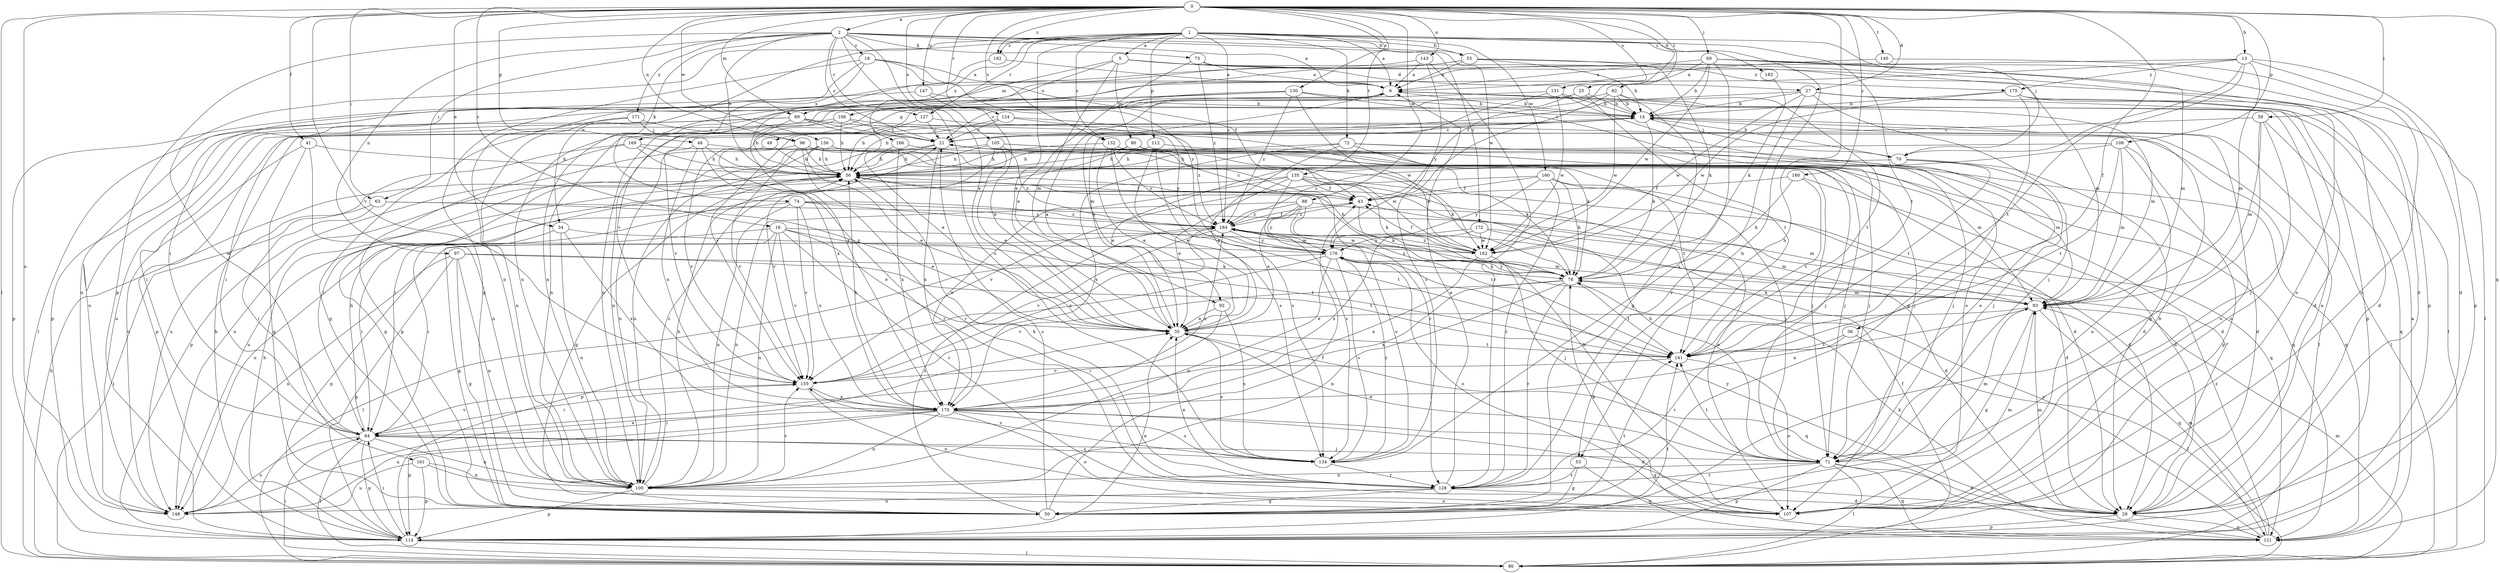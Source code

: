 strict digraph  {
0;
1;
2;
5;
6;
13;
14;
16;
18;
21;
25;
27;
29;
34;
35;
36;
41;
43;
46;
49;
50;
53;
55;
56;
58;
63;
64;
69;
70;
71;
72;
73;
74;
78;
82;
86;
88;
89;
90;
92;
93;
96;
97;
100;
105;
106;
107;
108;
112;
114;
121;
124;
127;
128;
130;
131;
132;
134;
135;
140;
141;
143;
147;
148;
155;
156;
160;
161;
162;
166;
169;
170;
171;
172;
175;
176;
180;
182;
183;
184;
0 -> 2  [label=a];
0 -> 13  [label=b];
0 -> 16  [label=c];
0 -> 25  [label=d];
0 -> 27  [label=d];
0 -> 34  [label=e];
0 -> 36  [label=f];
0 -> 41  [label=f];
0 -> 46  [label=g];
0 -> 53  [label=h];
0 -> 58  [label=i];
0 -> 63  [label=i];
0 -> 69  [label=j];
0 -> 82  [label=l];
0 -> 86  [label=l];
0 -> 88  [label=m];
0 -> 89  [label=m];
0 -> 96  [label=n];
0 -> 105  [label=o];
0 -> 108  [label=p];
0 -> 121  [label=q];
0 -> 124  [label=r];
0 -> 130  [label=s];
0 -> 131  [label=s];
0 -> 132  [label=s];
0 -> 135  [label=t];
0 -> 140  [label=t];
0 -> 143  [label=u];
0 -> 147  [label=u];
0 -> 148  [label=u];
0 -> 155  [label=v];
0 -> 156  [label=w];
0 -> 180  [label=z];
0 -> 182  [label=z];
1 -> 5  [label=a];
1 -> 6  [label=a];
1 -> 34  [label=e];
1 -> 35  [label=e];
1 -> 53  [label=h];
1 -> 55  [label=h];
1 -> 70  [label=j];
1 -> 72  [label=k];
1 -> 112  [label=p];
1 -> 127  [label=r];
1 -> 132  [label=s];
1 -> 141  [label=t];
1 -> 160  [label=w];
1 -> 161  [label=w];
1 -> 166  [label=x];
1 -> 182  [label=z];
1 -> 183  [label=z];
1 -> 184  [label=z];
2 -> 6  [label=a];
2 -> 18  [label=c];
2 -> 21  [label=c];
2 -> 35  [label=e];
2 -> 55  [label=h];
2 -> 56  [label=h];
2 -> 63  [label=i];
2 -> 73  [label=k];
2 -> 74  [label=k];
2 -> 97  [label=n];
2 -> 114  [label=p];
2 -> 127  [label=r];
2 -> 134  [label=s];
2 -> 162  [label=w];
2 -> 171  [label=y];
2 -> 172  [label=y];
5 -> 27  [label=d];
5 -> 89  [label=m];
5 -> 90  [label=m];
5 -> 92  [label=m];
5 -> 106  [label=o];
5 -> 114  [label=p];
5 -> 175  [label=y];
6 -> 14  [label=b];
6 -> 49  [label=g];
6 -> 92  [label=m];
6 -> 93  [label=m];
6 -> 100  [label=n];
13 -> 29  [label=d];
13 -> 70  [label=j];
13 -> 93  [label=m];
13 -> 100  [label=n];
13 -> 114  [label=p];
13 -> 141  [label=t];
13 -> 148  [label=u];
13 -> 175  [label=y];
14 -> 21  [label=c];
14 -> 70  [label=j];
14 -> 78  [label=k];
14 -> 86  [label=l];
14 -> 107  [label=o];
14 -> 114  [label=p];
14 -> 155  [label=v];
16 -> 35  [label=e];
16 -> 50  [label=g];
16 -> 64  [label=i];
16 -> 100  [label=n];
16 -> 128  [label=r];
16 -> 141  [label=t];
16 -> 155  [label=v];
16 -> 162  [label=w];
18 -> 6  [label=a];
18 -> 43  [label=f];
18 -> 50  [label=g];
18 -> 100  [label=n];
18 -> 169  [label=x];
18 -> 176  [label=y];
21 -> 56  [label=h];
21 -> 71  [label=j];
21 -> 78  [label=k];
21 -> 148  [label=u];
21 -> 162  [label=w];
21 -> 170  [label=x];
25 -> 14  [label=b];
25 -> 21  [label=c];
25 -> 141  [label=t];
25 -> 148  [label=u];
27 -> 14  [label=b];
27 -> 21  [label=c];
27 -> 29  [label=d];
27 -> 71  [label=j];
27 -> 86  [label=l];
27 -> 128  [label=r];
27 -> 162  [label=w];
29 -> 6  [label=a];
29 -> 93  [label=m];
29 -> 114  [label=p];
29 -> 121  [label=q];
29 -> 176  [label=y];
34 -> 64  [label=i];
34 -> 100  [label=n];
34 -> 170  [label=x];
34 -> 176  [label=y];
35 -> 6  [label=a];
35 -> 121  [label=q];
35 -> 134  [label=s];
35 -> 141  [label=t];
36 -> 86  [label=l];
36 -> 128  [label=r];
36 -> 141  [label=t];
41 -> 50  [label=g];
41 -> 56  [label=h];
41 -> 100  [label=n];
41 -> 148  [label=u];
43 -> 21  [label=c];
43 -> 78  [label=k];
43 -> 184  [label=z];
46 -> 29  [label=d];
46 -> 56  [label=h];
46 -> 100  [label=n];
46 -> 128  [label=r];
46 -> 170  [label=x];
49 -> 56  [label=h];
49 -> 155  [label=v];
50 -> 21  [label=c];
50 -> 43  [label=f];
50 -> 93  [label=m];
50 -> 141  [label=t];
50 -> 184  [label=z];
53 -> 50  [label=g];
53 -> 121  [label=q];
53 -> 128  [label=r];
55 -> 6  [label=a];
55 -> 14  [label=b];
55 -> 64  [label=i];
55 -> 78  [label=k];
55 -> 107  [label=o];
55 -> 155  [label=v];
56 -> 43  [label=f];
56 -> 50  [label=g];
58 -> 21  [label=c];
58 -> 50  [label=g];
58 -> 71  [label=j];
58 -> 93  [label=m];
58 -> 121  [label=q];
63 -> 35  [label=e];
63 -> 64  [label=i];
63 -> 86  [label=l];
63 -> 184  [label=z];
64 -> 56  [label=h];
64 -> 71  [label=j];
64 -> 86  [label=l];
64 -> 100  [label=n];
64 -> 114  [label=p];
64 -> 134  [label=s];
64 -> 148  [label=u];
64 -> 155  [label=v];
69 -> 6  [label=a];
69 -> 14  [label=b];
69 -> 29  [label=d];
69 -> 43  [label=f];
69 -> 86  [label=l];
69 -> 93  [label=m];
69 -> 134  [label=s];
69 -> 162  [label=w];
70 -> 14  [label=b];
70 -> 29  [label=d];
70 -> 35  [label=e];
70 -> 71  [label=j];
70 -> 141  [label=t];
71 -> 29  [label=d];
71 -> 35  [label=e];
71 -> 56  [label=h];
71 -> 86  [label=l];
71 -> 93  [label=m];
71 -> 100  [label=n];
71 -> 114  [label=p];
71 -> 121  [label=q];
71 -> 128  [label=r];
71 -> 141  [label=t];
72 -> 29  [label=d];
72 -> 35  [label=e];
72 -> 56  [label=h];
72 -> 93  [label=m];
72 -> 141  [label=t];
72 -> 170  [label=x];
73 -> 6  [label=a];
73 -> 35  [label=e];
73 -> 93  [label=m];
73 -> 184  [label=z];
74 -> 29  [label=d];
74 -> 100  [label=n];
74 -> 141  [label=t];
74 -> 148  [label=u];
74 -> 155  [label=v];
74 -> 170  [label=x];
74 -> 184  [label=z];
78 -> 93  [label=m];
78 -> 100  [label=n];
78 -> 128  [label=r];
78 -> 141  [label=t];
78 -> 155  [label=v];
78 -> 170  [label=x];
78 -> 176  [label=y];
78 -> 184  [label=z];
82 -> 14  [label=b];
82 -> 50  [label=g];
82 -> 134  [label=s];
82 -> 141  [label=t];
82 -> 155  [label=v];
82 -> 162  [label=w];
86 -> 43  [label=f];
86 -> 56  [label=h];
86 -> 64  [label=i];
86 -> 93  [label=m];
88 -> 35  [label=e];
88 -> 93  [label=m];
88 -> 100  [label=n];
88 -> 134  [label=s];
88 -> 141  [label=t];
88 -> 176  [label=y];
88 -> 184  [label=z];
89 -> 21  [label=c];
89 -> 35  [label=e];
89 -> 56  [label=h];
89 -> 64  [label=i];
89 -> 78  [label=k];
89 -> 148  [label=u];
90 -> 56  [label=h];
90 -> 64  [label=i];
90 -> 71  [label=j];
90 -> 128  [label=r];
92 -> 35  [label=e];
92 -> 64  [label=i];
92 -> 134  [label=s];
93 -> 35  [label=e];
93 -> 50  [label=g];
93 -> 78  [label=k];
93 -> 121  [label=q];
93 -> 170  [label=x];
96 -> 56  [label=h];
96 -> 78  [label=k];
96 -> 114  [label=p];
96 -> 128  [label=r];
96 -> 155  [label=v];
96 -> 162  [label=w];
97 -> 50  [label=g];
97 -> 78  [label=k];
97 -> 100  [label=n];
97 -> 114  [label=p];
97 -> 141  [label=t];
97 -> 148  [label=u];
100 -> 21  [label=c];
100 -> 56  [label=h];
100 -> 107  [label=o];
100 -> 114  [label=p];
100 -> 155  [label=v];
105 -> 35  [label=e];
105 -> 56  [label=h];
105 -> 64  [label=i];
105 -> 71  [label=j];
105 -> 121  [label=q];
105 -> 155  [label=v];
105 -> 184  [label=z];
106 -> 21  [label=c];
106 -> 56  [label=h];
106 -> 64  [label=i];
106 -> 100  [label=n];
106 -> 107  [label=o];
107 -> 14  [label=b];
107 -> 56  [label=h];
107 -> 78  [label=k];
108 -> 56  [label=h];
108 -> 93  [label=m];
108 -> 107  [label=o];
108 -> 114  [label=p];
108 -> 141  [label=t];
108 -> 184  [label=z];
112 -> 35  [label=e];
112 -> 56  [label=h];
112 -> 121  [label=q];
112 -> 134  [label=s];
114 -> 14  [label=b];
114 -> 35  [label=e];
114 -> 56  [label=h];
114 -> 64  [label=i];
114 -> 86  [label=l];
114 -> 141  [label=t];
121 -> 6  [label=a];
121 -> 78  [label=k];
121 -> 93  [label=m];
121 -> 176  [label=y];
121 -> 184  [label=z];
124 -> 21  [label=c];
124 -> 56  [label=h];
124 -> 176  [label=y];
124 -> 184  [label=z];
127 -> 21  [label=c];
127 -> 56  [label=h];
127 -> 86  [label=l];
128 -> 6  [label=a];
128 -> 29  [label=d];
128 -> 35  [label=e];
128 -> 50  [label=g];
128 -> 56  [label=h];
128 -> 148  [label=u];
130 -> 14  [label=b];
130 -> 86  [label=l];
130 -> 100  [label=n];
130 -> 107  [label=o];
130 -> 162  [label=w];
130 -> 170  [label=x];
130 -> 184  [label=z];
131 -> 14  [label=b];
131 -> 35  [label=e];
131 -> 107  [label=o];
131 -> 114  [label=p];
131 -> 162  [label=w];
132 -> 29  [label=d];
132 -> 35  [label=e];
132 -> 56  [label=h];
132 -> 134  [label=s];
132 -> 184  [label=z];
134 -> 128  [label=r];
134 -> 155  [label=v];
134 -> 176  [label=y];
135 -> 35  [label=e];
135 -> 43  [label=f];
135 -> 78  [label=k];
135 -> 107  [label=o];
135 -> 121  [label=q];
135 -> 134  [label=s];
135 -> 148  [label=u];
135 -> 170  [label=x];
140 -> 6  [label=a];
140 -> 107  [label=o];
141 -> 107  [label=o];
141 -> 155  [label=v];
143 -> 6  [label=a];
143 -> 100  [label=n];
143 -> 128  [label=r];
143 -> 176  [label=y];
147 -> 14  [label=b];
147 -> 35  [label=e];
147 -> 114  [label=p];
148 -> 35  [label=e];
155 -> 64  [label=i];
155 -> 107  [label=o];
155 -> 170  [label=x];
155 -> 184  [label=z];
156 -> 35  [label=e];
156 -> 50  [label=g];
156 -> 56  [label=h];
156 -> 71  [label=j];
156 -> 93  [label=m];
156 -> 100  [label=n];
160 -> 29  [label=d];
160 -> 43  [label=f];
160 -> 71  [label=j];
160 -> 78  [label=k];
160 -> 128  [label=r];
160 -> 155  [label=v];
160 -> 176  [label=y];
161 -> 100  [label=n];
161 -> 107  [label=o];
161 -> 114  [label=p];
161 -> 148  [label=u];
162 -> 43  [label=f];
162 -> 56  [label=h];
162 -> 71  [label=j];
162 -> 170  [label=x];
162 -> 184  [label=z];
166 -> 56  [label=h];
166 -> 71  [label=j];
166 -> 170  [label=x];
169 -> 43  [label=f];
169 -> 50  [label=g];
169 -> 56  [label=h];
169 -> 71  [label=j];
169 -> 148  [label=u];
170 -> 29  [label=d];
170 -> 56  [label=h];
170 -> 64  [label=i];
170 -> 100  [label=n];
170 -> 107  [label=o];
170 -> 114  [label=p];
170 -> 121  [label=q];
170 -> 134  [label=s];
170 -> 148  [label=u];
170 -> 184  [label=z];
171 -> 21  [label=c];
171 -> 50  [label=g];
171 -> 100  [label=n];
171 -> 96  [label=j];
172 -> 29  [label=d];
172 -> 93  [label=m];
172 -> 162  [label=w];
172 -> 170  [label=x];
172 -> 176  [label=y];
175 -> 14  [label=b];
175 -> 29  [label=d];
175 -> 50  [label=g];
175 -> 114  [label=p];
175 -> 162  [label=w];
176 -> 78  [label=k];
176 -> 86  [label=l];
176 -> 100  [label=n];
176 -> 107  [label=o];
176 -> 114  [label=p];
176 -> 134  [label=s];
180 -> 29  [label=d];
180 -> 43  [label=f];
180 -> 78  [label=k];
180 -> 141  [label=t];
182 -> 6  [label=a];
182 -> 170  [label=x];
183 -> 78  [label=k];
184 -> 43  [label=f];
184 -> 93  [label=m];
184 -> 114  [label=p];
184 -> 155  [label=v];
184 -> 162  [label=w];
184 -> 176  [label=y];
}
